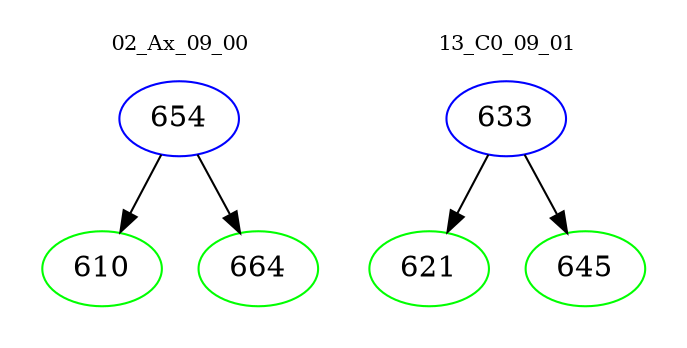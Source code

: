 digraph{
subgraph cluster_0 {
color = white
label = "02_Ax_09_00";
fontsize=10;
T0_654 [label="654", color="blue"]
T0_654 -> T0_610 [color="black"]
T0_610 [label="610", color="green"]
T0_654 -> T0_664 [color="black"]
T0_664 [label="664", color="green"]
}
subgraph cluster_1 {
color = white
label = "13_C0_09_01";
fontsize=10;
T1_633 [label="633", color="blue"]
T1_633 -> T1_621 [color="black"]
T1_621 [label="621", color="green"]
T1_633 -> T1_645 [color="black"]
T1_645 [label="645", color="green"]
}
}
